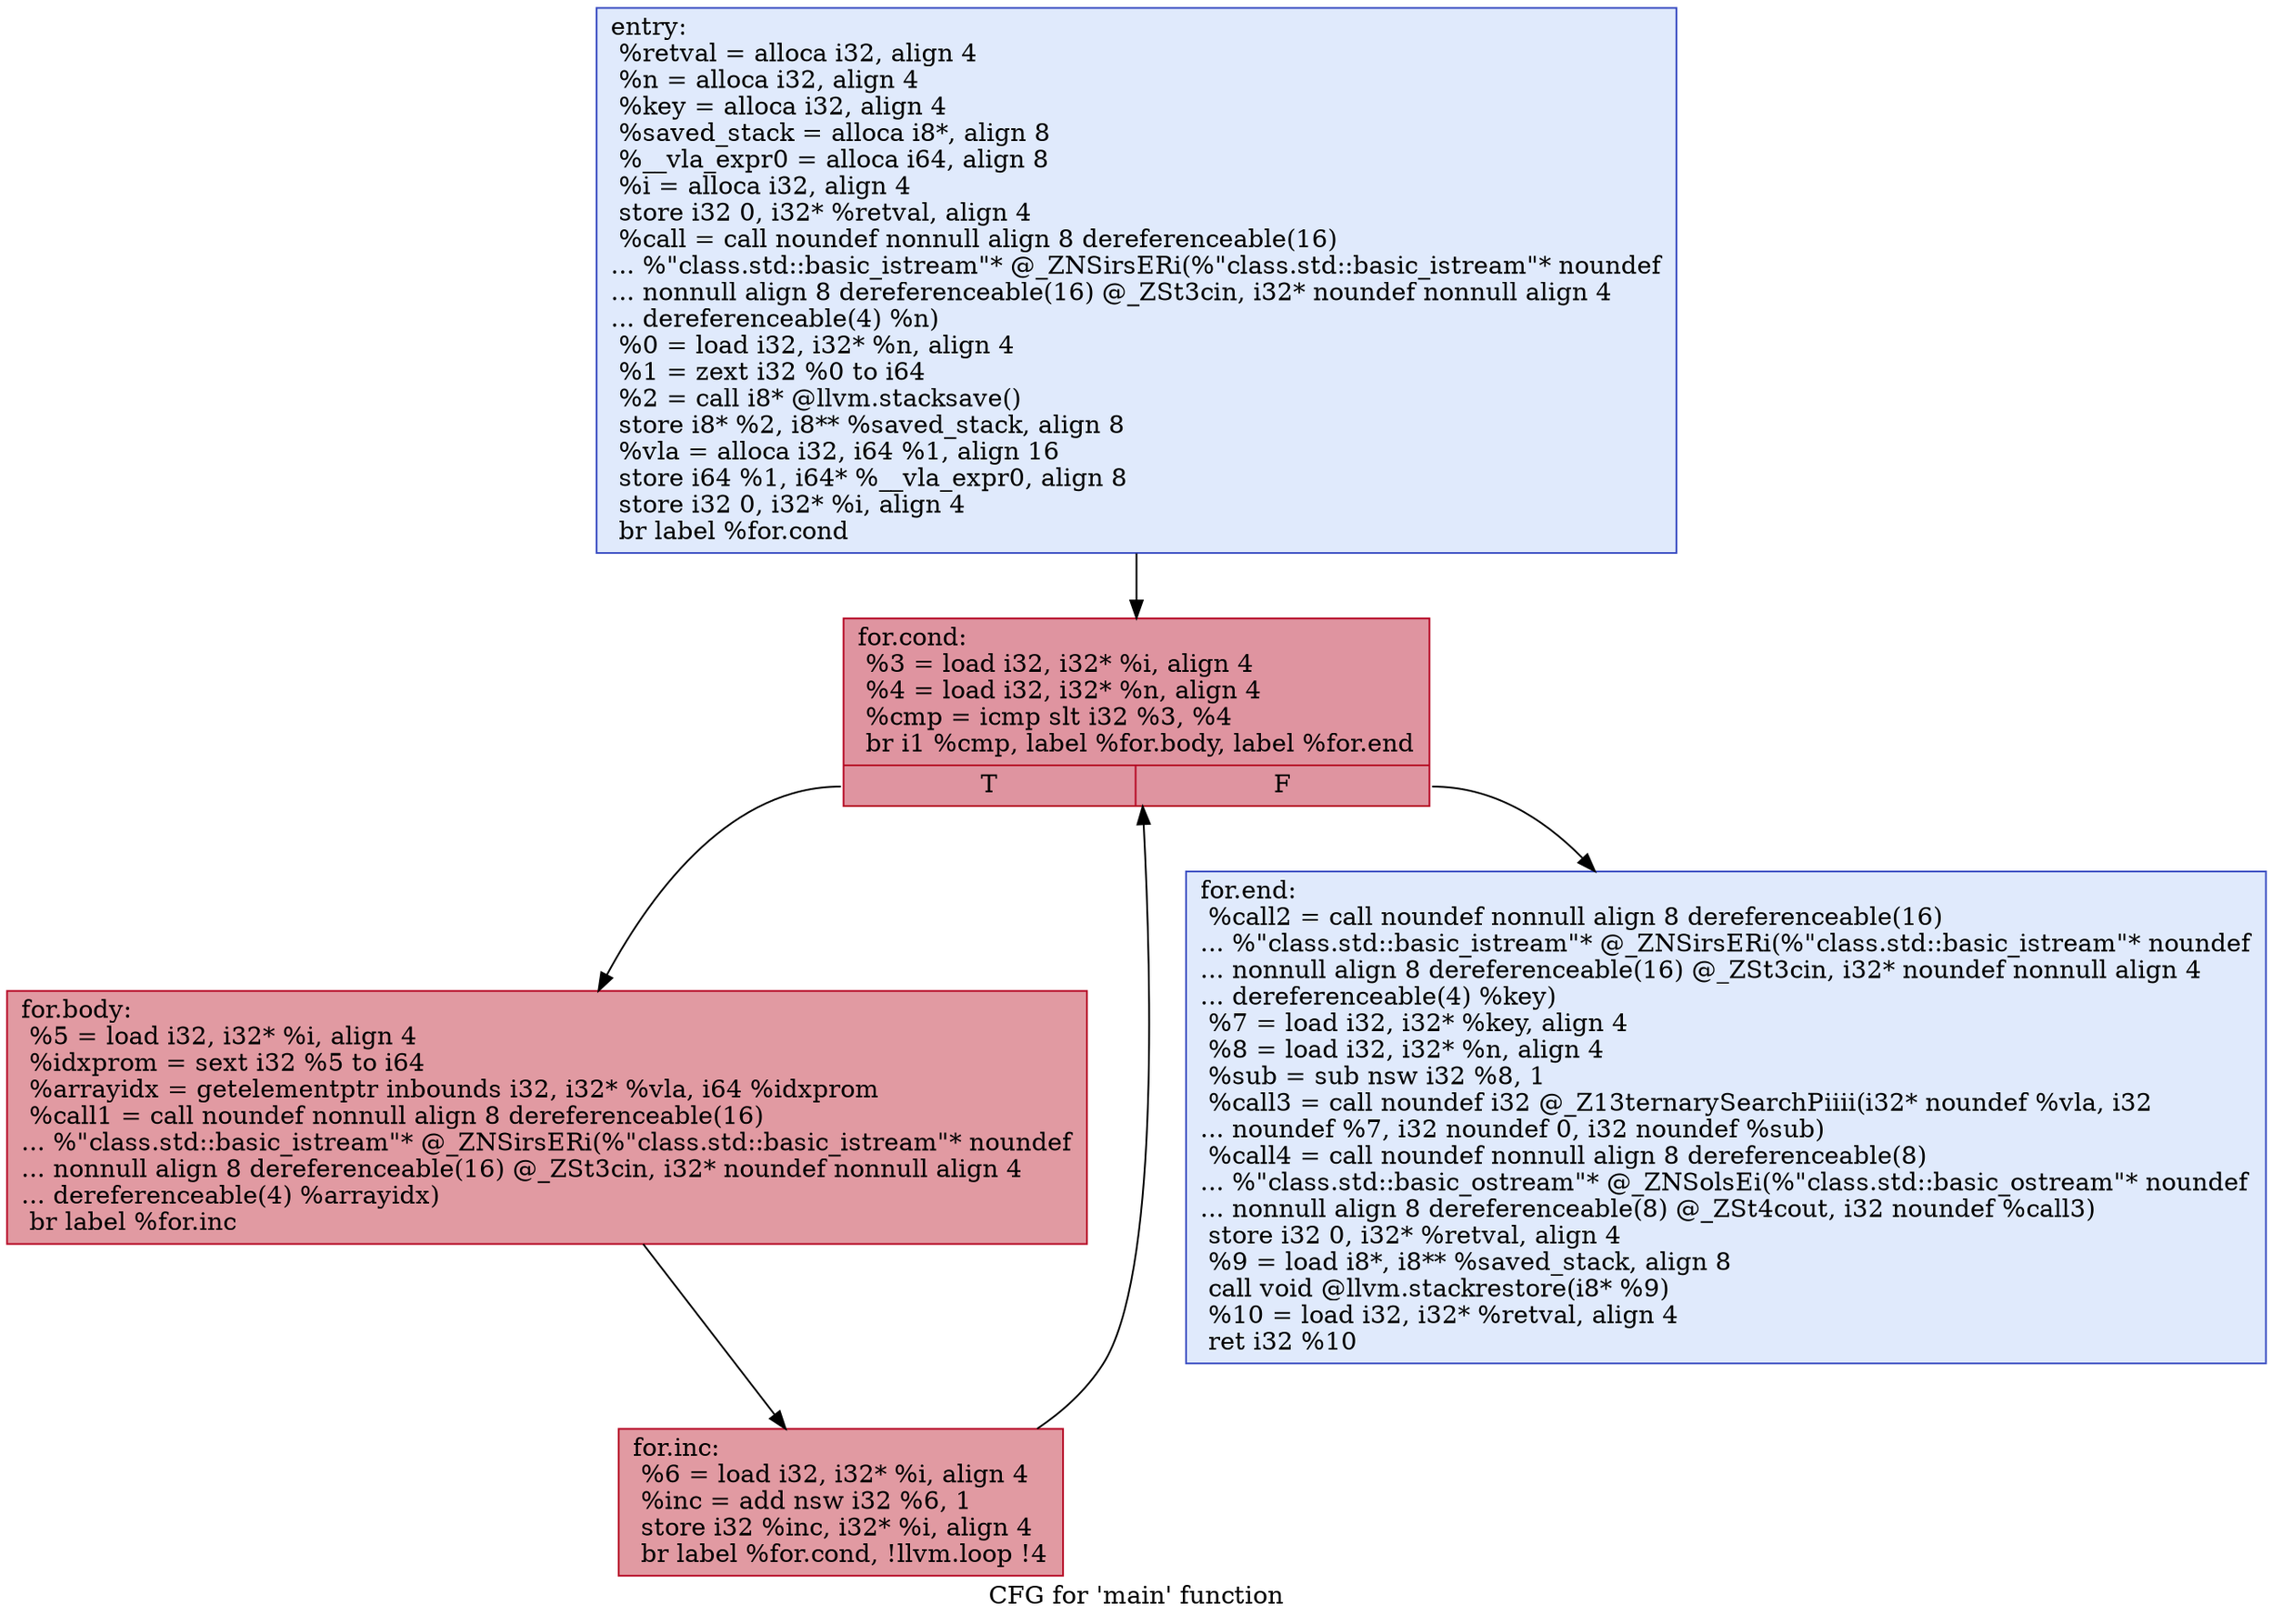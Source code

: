 digraph "CFG for 'main' function" {
	label="CFG for 'main' function";

	Node0x55e545ff43e0 [shape=record,color="#3d50c3ff", style=filled, fillcolor="#b9d0f970",label="{entry:\l  %retval = alloca i32, align 4\l  %n = alloca i32, align 4\l  %key = alloca i32, align 4\l  %saved_stack = alloca i8*, align 8\l  %__vla_expr0 = alloca i64, align 8\l  %i = alloca i32, align 4\l  store i32 0, i32* %retval, align 4\l  %call = call noundef nonnull align 8 dereferenceable(16)\l... %\"class.std::basic_istream\"* @_ZNSirsERi(%\"class.std::basic_istream\"* noundef\l... nonnull align 8 dereferenceable(16) @_ZSt3cin, i32* noundef nonnull align 4\l... dereferenceable(4) %n)\l  %0 = load i32, i32* %n, align 4\l  %1 = zext i32 %0 to i64\l  %2 = call i8* @llvm.stacksave()\l  store i8* %2, i8** %saved_stack, align 8\l  %vla = alloca i32, i64 %1, align 16\l  store i64 %1, i64* %__vla_expr0, align 8\l  store i32 0, i32* %i, align 4\l  br label %for.cond\l}"];
	Node0x55e545ff43e0 -> Node0x55e545ff5010;
	Node0x55e545ff5010 [shape=record,color="#b70d28ff", style=filled, fillcolor="#b70d2870",label="{for.cond:                                         \l  %3 = load i32, i32* %i, align 4\l  %4 = load i32, i32* %n, align 4\l  %cmp = icmp slt i32 %3, %4\l  br i1 %cmp, label %for.body, label %for.end\l|{<s0>T|<s1>F}}"];
	Node0x55e545ff5010:s0 -> Node0x55e545ff5320;
	Node0x55e545ff5010:s1 -> Node0x55e545ff5370;
	Node0x55e545ff5320 [shape=record,color="#b70d28ff", style=filled, fillcolor="#bb1b2c70",label="{for.body:                                         \l  %5 = load i32, i32* %i, align 4\l  %idxprom = sext i32 %5 to i64\l  %arrayidx = getelementptr inbounds i32, i32* %vla, i64 %idxprom\l  %call1 = call noundef nonnull align 8 dereferenceable(16)\l... %\"class.std::basic_istream\"* @_ZNSirsERi(%\"class.std::basic_istream\"* noundef\l... nonnull align 8 dereferenceable(16) @_ZSt3cin, i32* noundef nonnull align 4\l... dereferenceable(4) %arrayidx)\l  br label %for.inc\l}"];
	Node0x55e545ff5320 -> Node0x55e545ff59b0;
	Node0x55e545ff59b0 [shape=record,color="#b70d28ff", style=filled, fillcolor="#bb1b2c70",label="{for.inc:                                          \l  %6 = load i32, i32* %i, align 4\l  %inc = add nsw i32 %6, 1\l  store i32 %inc, i32* %i, align 4\l  br label %for.cond, !llvm.loop !4\l}"];
	Node0x55e545ff59b0 -> Node0x55e545ff5010;
	Node0x55e545ff5370 [shape=record,color="#3d50c3ff", style=filled, fillcolor="#b9d0f970",label="{for.end:                                          \l  %call2 = call noundef nonnull align 8 dereferenceable(16)\l... %\"class.std::basic_istream\"* @_ZNSirsERi(%\"class.std::basic_istream\"* noundef\l... nonnull align 8 dereferenceable(16) @_ZSt3cin, i32* noundef nonnull align 4\l... dereferenceable(4) %key)\l  %7 = load i32, i32* %key, align 4\l  %8 = load i32, i32* %n, align 4\l  %sub = sub nsw i32 %8, 1\l  %call3 = call noundef i32 @_Z13ternarySearchPiiii(i32* noundef %vla, i32\l... noundef %7, i32 noundef 0, i32 noundef %sub)\l  %call4 = call noundef nonnull align 8 dereferenceable(8)\l... %\"class.std::basic_ostream\"* @_ZNSolsEi(%\"class.std::basic_ostream\"* noundef\l... nonnull align 8 dereferenceable(8) @_ZSt4cout, i32 noundef %call3)\l  store i32 0, i32* %retval, align 4\l  %9 = load i8*, i8** %saved_stack, align 8\l  call void @llvm.stackrestore(i8* %9)\l  %10 = load i32, i32* %retval, align 4\l  ret i32 %10\l}"];
}
